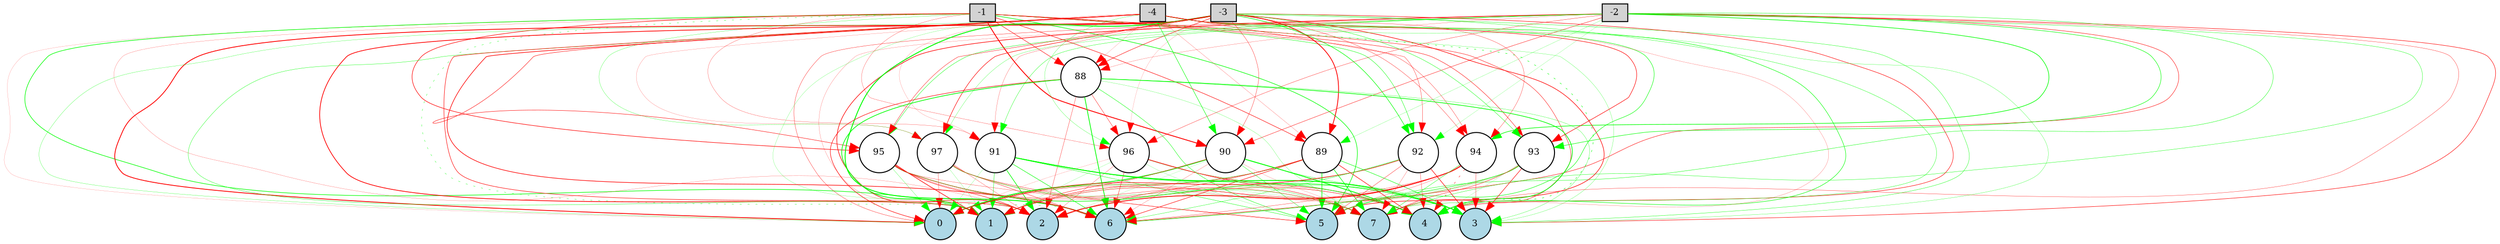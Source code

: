 digraph {
	node [fontsize=9 height=0.2 shape=circle width=0.2]
	-1 [fillcolor=lightgray shape=box style=filled]
	-2 [fillcolor=lightgray shape=box style=filled]
	-3 [fillcolor=lightgray shape=box style=filled]
	-4 [fillcolor=lightgray shape=box style=filled]
	0 [fillcolor=lightblue style=filled]
	1 [fillcolor=lightblue style=filled]
	2 [fillcolor=lightblue style=filled]
	3 [fillcolor=lightblue style=filled]
	4 [fillcolor=lightblue style=filled]
	5 [fillcolor=lightblue style=filled]
	6 [fillcolor=lightblue style=filled]
	7 [fillcolor=lightblue style=filled]
	96 [fillcolor=white style=filled]
	97 [fillcolor=white style=filled]
	88 [fillcolor=white style=filled]
	89 [fillcolor=white style=filled]
	90 [fillcolor=white style=filled]
	91 [fillcolor=white style=filled]
	92 [fillcolor=white style=filled]
	93 [fillcolor=white style=filled]
	94 [fillcolor=white style=filled]
	95 [fillcolor=white style=filled]
	-1 -> 88 [color=red penwidth=0.42189657883864073 style=solid]
	-1 -> 89 [color=red penwidth=0.45041771785061835 style=solid]
	-1 -> 90 [color=red penwidth=0.8712659564688583 style=solid]
	-1 -> 91 [color=red penwidth=0.19107535918155136 style=solid]
	-1 -> 92 [color=green penwidth=0.36346367035981686 style=solid]
	-1 -> 93 [color=red penwidth=0.384928945653334 style=solid]
	-1 -> 94 [color=red penwidth=0.2592977574308334 style=solid]
	-1 -> 95 [color=red penwidth=0.517868128062989 style=solid]
	-1 -> 96 [color=red penwidth=0.19768092801644044 style=solid]
	-1 -> 97 [color=green penwidth=0.20943275064592687 style=solid]
	-2 -> 88 [color=red penwidth=0.16163043757250906 style=solid]
	-2 -> 89 [color=green penwidth=0.15390794047287337 style=solid]
	-2 -> 90 [color=red penwidth=0.3401246497428665 style=solid]
	-2 -> 91 [color=green penwidth=0.29409269389763965 style=solid]
	-2 -> 92 [color=green penwidth=0.12674251854610935 style=solid]
	-2 -> 93 [color=green penwidth=0.4587468732350757 style=solid]
	-2 -> 94 [color=green penwidth=0.5913376319618202 style=solid]
	-2 -> 95 [color=green penwidth=0.3393083384753425 style=solid]
	-2 -> 96 [color=red penwidth=0.2667596320056019 style=solid]
	-2 -> 97 [color=green penwidth=0.20232554203317657 style=solid]
	-3 -> 88 [color=red penwidth=0.41466518517810347 style=solid]
	-3 -> 89 [color=red penwidth=0.7831909229946669 style=solid]
	-3 -> 90 [color=red penwidth=0.27793736028652927 style=solid]
	-3 -> 91 [color=red penwidth=0.18292103036995583 style=solid]
	-3 -> 92 [color=green penwidth=0.5218100328962969 style=solid]
	-3 -> 93 [color=green penwidth=0.33421786962098354 style=solid]
	-3 -> 94 [color=red penwidth=0.26889435250506166 style=solid]
	-3 -> 95 [color=red penwidth=0.3279712169490896 style=solid]
	-3 -> 96 [color=red penwidth=0.10619322537258356 style=solid]
	-3 -> 97 [color=red penwidth=0.49180576072181026 style=solid]
	-4 -> 88 [color=red penwidth=0.10289883111582399 style=solid]
	-4 -> 89 [color=red penwidth=0.1542591756587507 style=solid]
	-4 -> 90 [color=green penwidth=0.4497941107872835 style=solid]
	-4 -> 91 [color=red penwidth=0.11782575435831398 style=solid]
	-4 -> 92 [color=red penwidth=0.2788809200448291 style=solid]
	-4 -> 93 [color=red penwidth=0.4912717792968825 style=solid]
	-4 -> 94 [color=red penwidth=0.2455326181365715 style=solid]
	-4 -> 95 [color=red penwidth=0.393765896768561 style=solid]
	-4 -> 96 [color=green penwidth=0.20453090885336056 style=solid]
	-4 -> 97 [color=red penwidth=0.13273326811754868 style=solid]
	88 -> 0 [color=red penwidth=0.487814839375044 style=solid]
	88 -> 1 [color=green penwidth=0.6873653569500209 style=solid]
	88 -> 2 [color=red penwidth=0.2653394991328536 style=solid]
	88 -> 3 [color=green penwidth=0.22906462503165237 style=solid]
	88 -> 4 [color=green penwidth=0.661153975061885 style=solid]
	88 -> 5 [color=green penwidth=0.36747515893092897 style=solid]
	88 -> 6 [color=green penwidth=0.7289332293552871 style=solid]
	88 -> 7 [color=green penwidth=0.17297685848063954 style=solid]
	89 -> 0 [color=green penwidth=0.36928672228968995 style=solid]
	89 -> 1 [color=red penwidth=0.3421457938519922 style=solid]
	89 -> 2 [color=red penwidth=0.3341762923088697 style=solid]
	89 -> 3 [color=green penwidth=0.42770438464555527 style=solid]
	89 -> 4 [color=red penwidth=0.5156874564353217 style=solid]
	89 -> 5 [color=green penwidth=0.6112655392373272 style=solid]
	89 -> 6 [color=red penwidth=0.45626720100526863 style=solid]
	89 -> 7 [color=green penwidth=0.5360427423143959 style=solid]
	90 -> 0 [color=green penwidth=0.8062620280749445 style=solid]
	90 -> 1 [color=red penwidth=0.35827789129796783 style=solid]
	90 -> 2 [color=green penwidth=0.10412529705299614 style=solid]
	90 -> 3 [color=green penwidth=0.286402417492969 style=solid]
	90 -> 4 [color=green penwidth=0.8154602300517536 style=solid]
	90 -> 5 [color=green penwidth=0.2924958269696526 style=solid]
	90 -> 6 [color=red penwidth=0.1644638854942364 style=solid]
	90 -> 7 [color=red penwidth=0.12300090776286374 style=solid]
	91 -> 0 [color=green penwidth=0.14151113261130666 style=solid]
	91 -> 1 [color=green penwidth=0.33354511475042825 style=solid]
	91 -> 2 [color=green penwidth=0.6044987367798135 style=solid]
	91 -> 3 [color=green penwidth=0.8901199400417245 style=solid]
	91 -> 4 [color=green penwidth=0.5282851028589451 style=solid]
	91 -> 5 [color=green penwidth=0.34153084072075784 style=solid]
	91 -> 6 [color=green penwidth=0.45872422661932666 style=solid]
	91 -> 7 [color=green penwidth=0.2463908178096329 style=solid]
	92 -> 0 [color=red penwidth=0.5445047819444983 style=solid]
	92 -> 1 [color=red penwidth=0.10905149242353651 style=solid]
	92 -> 2 [color=green penwidth=0.15019068217104087 style=solid]
	92 -> 3 [color=red penwidth=0.532465645211287 style=solid]
	92 -> 4 [color=red penwidth=0.2504262819904818 style=solid]
	92 -> 5 [color=red penwidth=0.28614842107339217 style=solid]
	92 -> 6 [color=green penwidth=0.2872451770433771 style=solid]
	92 -> 7 [color=red penwidth=0.1757176529623724 style=solid]
	93 -> 0 [color=red penwidth=0.2094295316635712 style=solid]
	93 -> 1 [color=green penwidth=0.11326014425770792 style=solid]
	93 -> 2 [color=green penwidth=0.10070984252785882 style=solid]
	93 -> 3 [color=red penwidth=0.48009872636282425 style=solid]
	93 -> 4 [color=green penwidth=0.10983580114458273 style=solid]
	93 -> 5 [color=green penwidth=0.1390758294107826 style=solid]
	93 -> 6 [color=green penwidth=0.4382766068019768 style=solid]
	93 -> 7 [color=red penwidth=0.33984724015823 style=solid]
	94 -> 0 [color=red penwidth=0.1881931426148965 style=solid]
	94 -> 1 [color=red penwidth=0.34034911159708814 style=solid]
	94 -> 2 [color=red penwidth=0.7755665834230809 style=solid]
	94 -> 3 [color=red penwidth=0.2538200999010282 style=solid]
	94 -> 4 [color=red penwidth=0.35526658850997306 style=dotted]
	94 -> 5 [color=red penwidth=0.17804224844244232 style=solid]
	94 -> 6 [color=red penwidth=0.24883344932051138 style=solid]
	94 -> 7 [color=green penwidth=0.3088414843343916 style=solid]
	95 -> 0 [color=green penwidth=0.20196581994523316 style=solid]
	95 -> 1 [color=red penwidth=0.589162908340784 style=solid]
	95 -> 2 [color=red penwidth=0.4243582210036757 style=solid]
	95 -> 3 [color=green penwidth=0.5441469936807187 style=solid]
	95 -> 4 [color=red penwidth=0.1656412442754496 style=solid]
	95 -> 5 [color=red penwidth=0.21441183231997452 style=solid]
	95 -> 6 [color=red penwidth=0.21146157511562597 style=solid]
	95 -> 7 [color=red penwidth=0.276844707021329 style=solid]
	96 -> 0 [color=red penwidth=0.10747443573265124 style=solid]
	96 -> 1 [color=green penwidth=0.12799972038485585 style=solid]
	96 -> 2 [color=red penwidth=0.19160285566758464 style=solid]
	96 -> 3 [color=green penwidth=0.20634074596866547 style=solid]
	96 -> 4 [color=red penwidth=0.3937086016090592 style=solid]
	96 -> 5 [color=green penwidth=0.13298510151440984 style=solid]
	96 -> 6 [color=red penwidth=0.3395773595800904 style=solid]
	96 -> 7 [color=red penwidth=0.36562420195156176 style=solid]
	97 -> 0 [color=red penwidth=0.24032481892176366 style=solid]
	97 -> 1 [color=green penwidth=0.1485615084070178 style=solid]
	97 -> 2 [color=red penwidth=0.2037127397154389 style=solid]
	97 -> 3 [color=green penwidth=0.13351696868828494 style=solid]
	97 -> 4 [color=red penwidth=0.28728447506568916 style=solid]
	97 -> 5 [color=red penwidth=0.3019405145323766 style=solid]
	97 -> 6 [color=red penwidth=0.3086371288150812 style=solid]
	97 -> 7 [color=green penwidth=0.23426118006596705 style=solid]
	-1 -> 0 [color=red penwidth=0.10437464514343807 style=solid]
	-1 -> 1 [color=green penwidth=0.5783168143137756 style=solid]
	-1 -> 2 [color=red penwidth=0.1488643697271813 style=solid]
	-1 -> 3 [color=green penwidth=0.189893085091983 style=solid]
	-1 -> 4 [color=green penwidth=0.4167458058104322 style=dotted]
	-1 -> 5 [color=green penwidth=0.5572159931334119 style=solid]
	-1 -> 6 [color=green penwidth=0.28467093818447353 style=dotted]
	-1 -> 7 [color=red penwidth=0.36738435557510374 style=solid]
	-2 -> 0 [color=red penwidth=0.27723200883919774 style=solid]
	-2 -> 1 [color=red penwidth=0.14731602435427232 style=solid]
	-2 -> 2 [color=red penwidth=0.58443264785358 style=solid]
	-2 -> 3 [color=red penwidth=0.44667616049368053 style=solid]
	-2 -> 4 [color=red penwidth=0.25467292009804376 style=solid]
	-2 -> 5 [color=green penwidth=0.3380659219982073 style=solid]
	-2 -> 6 [color=red penwidth=0.39956655616477466 style=solid]
	-2 -> 7 [color=green penwidth=0.3025356904246296 style=solid]
	-3 -> 0 [color=red penwidth=0.8041187700515323 style=solid]
	-3 -> 1 [color=red penwidth=0.7208582627260959 style=solid]
	-3 -> 2 [color=green penwidth=0.1522163240633202 style=solid]
	-3 -> 3 [color=green penwidth=0.30906947502687304 style=solid]
	-3 -> 4 [color=red penwidth=0.4477478936333861 style=solid]
	-3 -> 5 [color=red penwidth=0.5582164262198853 style=solid]
	-3 -> 6 [color=green penwidth=0.9002905505307943 style=solid]
	-3 -> 7 [color=green penwidth=0.2957664948751377 style=solid]
	-4 -> 0 [color=green penwidth=0.20614371507014065 style=solid]
	-4 -> 1 [color=green penwidth=0.29439032275294746 style=solid]
	-4 -> 2 [color=red penwidth=0.45934705742301296 style=solid]
	-4 -> 3 [color=green penwidth=0.214976578145614 style=solid]
	-4 -> 4 [color=green penwidth=0.45513580037604906 style=solid]
	-4 -> 5 [color=green penwidth=0.43707207137335324 style=solid]
	-4 -> 6 [color=red penwidth=0.598220100094178 style=solid]
	-4 -> 7 [color=red penwidth=0.15276296151356536 style=solid]
	88 -> 96 [color=red penwidth=0.3179324886307435 style=solid]
}
